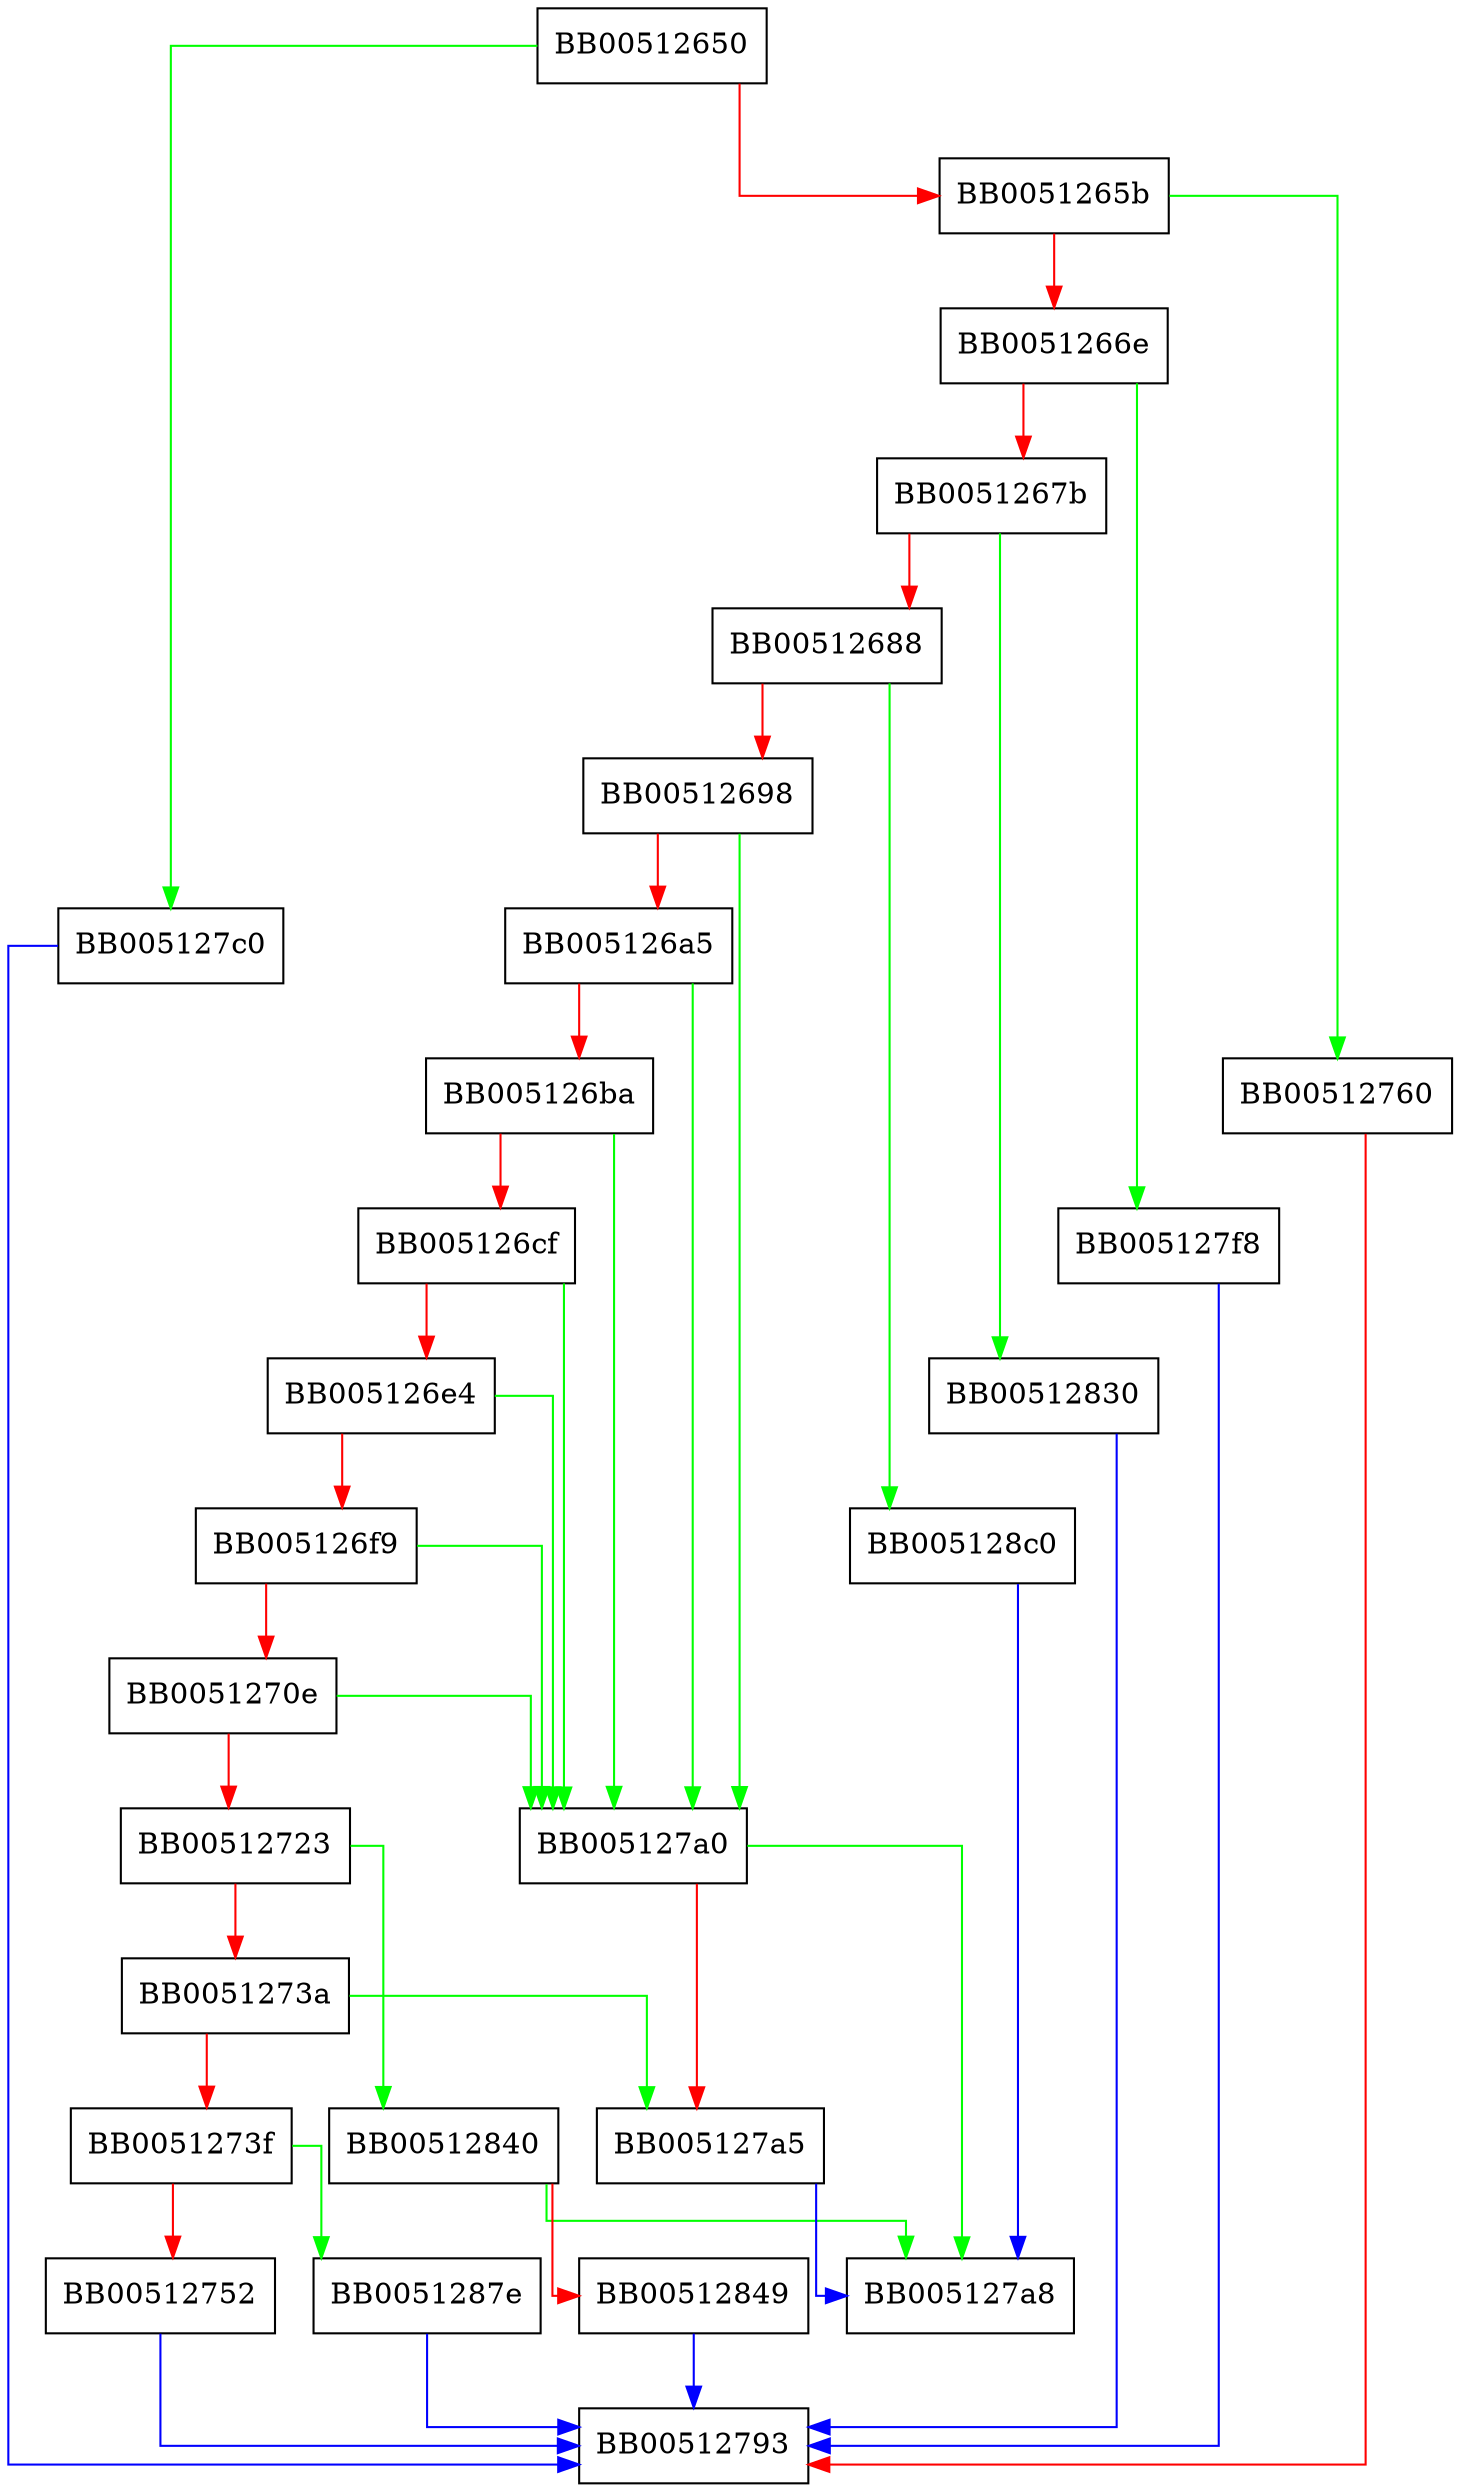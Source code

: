 digraph ASN1_ENUMERATED_get_int64 {
  node [shape="box"];
  graph [splines=ortho];
  BB00512650 -> BB005127c0 [color="green"];
  BB00512650 -> BB0051265b [color="red"];
  BB0051265b -> BB00512760 [color="green"];
  BB0051265b -> BB0051266e [color="red"];
  BB0051266e -> BB005127f8 [color="green"];
  BB0051266e -> BB0051267b [color="red"];
  BB0051267b -> BB00512830 [color="green"];
  BB0051267b -> BB00512688 [color="red"];
  BB00512688 -> BB005128c0 [color="green"];
  BB00512688 -> BB00512698 [color="red"];
  BB00512698 -> BB005127a0 [color="green"];
  BB00512698 -> BB005126a5 [color="red"];
  BB005126a5 -> BB005127a0 [color="green"];
  BB005126a5 -> BB005126ba [color="red"];
  BB005126ba -> BB005127a0 [color="green"];
  BB005126ba -> BB005126cf [color="red"];
  BB005126cf -> BB005127a0 [color="green"];
  BB005126cf -> BB005126e4 [color="red"];
  BB005126e4 -> BB005127a0 [color="green"];
  BB005126e4 -> BB005126f9 [color="red"];
  BB005126f9 -> BB005127a0 [color="green"];
  BB005126f9 -> BB0051270e [color="red"];
  BB0051270e -> BB005127a0 [color="green"];
  BB0051270e -> BB00512723 [color="red"];
  BB00512723 -> BB00512840 [color="green"];
  BB00512723 -> BB0051273a [color="red"];
  BB0051273a -> BB005127a5 [color="green"];
  BB0051273a -> BB0051273f [color="red"];
  BB0051273f -> BB0051287e [color="green"];
  BB0051273f -> BB00512752 [color="red"];
  BB00512752 -> BB00512793 [color="blue"];
  BB00512760 -> BB00512793 [color="red"];
  BB005127a0 -> BB005127a8 [color="green"];
  BB005127a0 -> BB005127a5 [color="red"];
  BB005127a5 -> BB005127a8 [color="blue"];
  BB005127c0 -> BB00512793 [color="blue"];
  BB005127f8 -> BB00512793 [color="blue"];
  BB00512830 -> BB00512793 [color="blue"];
  BB00512840 -> BB005127a8 [color="green"];
  BB00512840 -> BB00512849 [color="red"];
  BB00512849 -> BB00512793 [color="blue"];
  BB0051287e -> BB00512793 [color="blue"];
  BB005128c0 -> BB005127a8 [color="blue"];
}